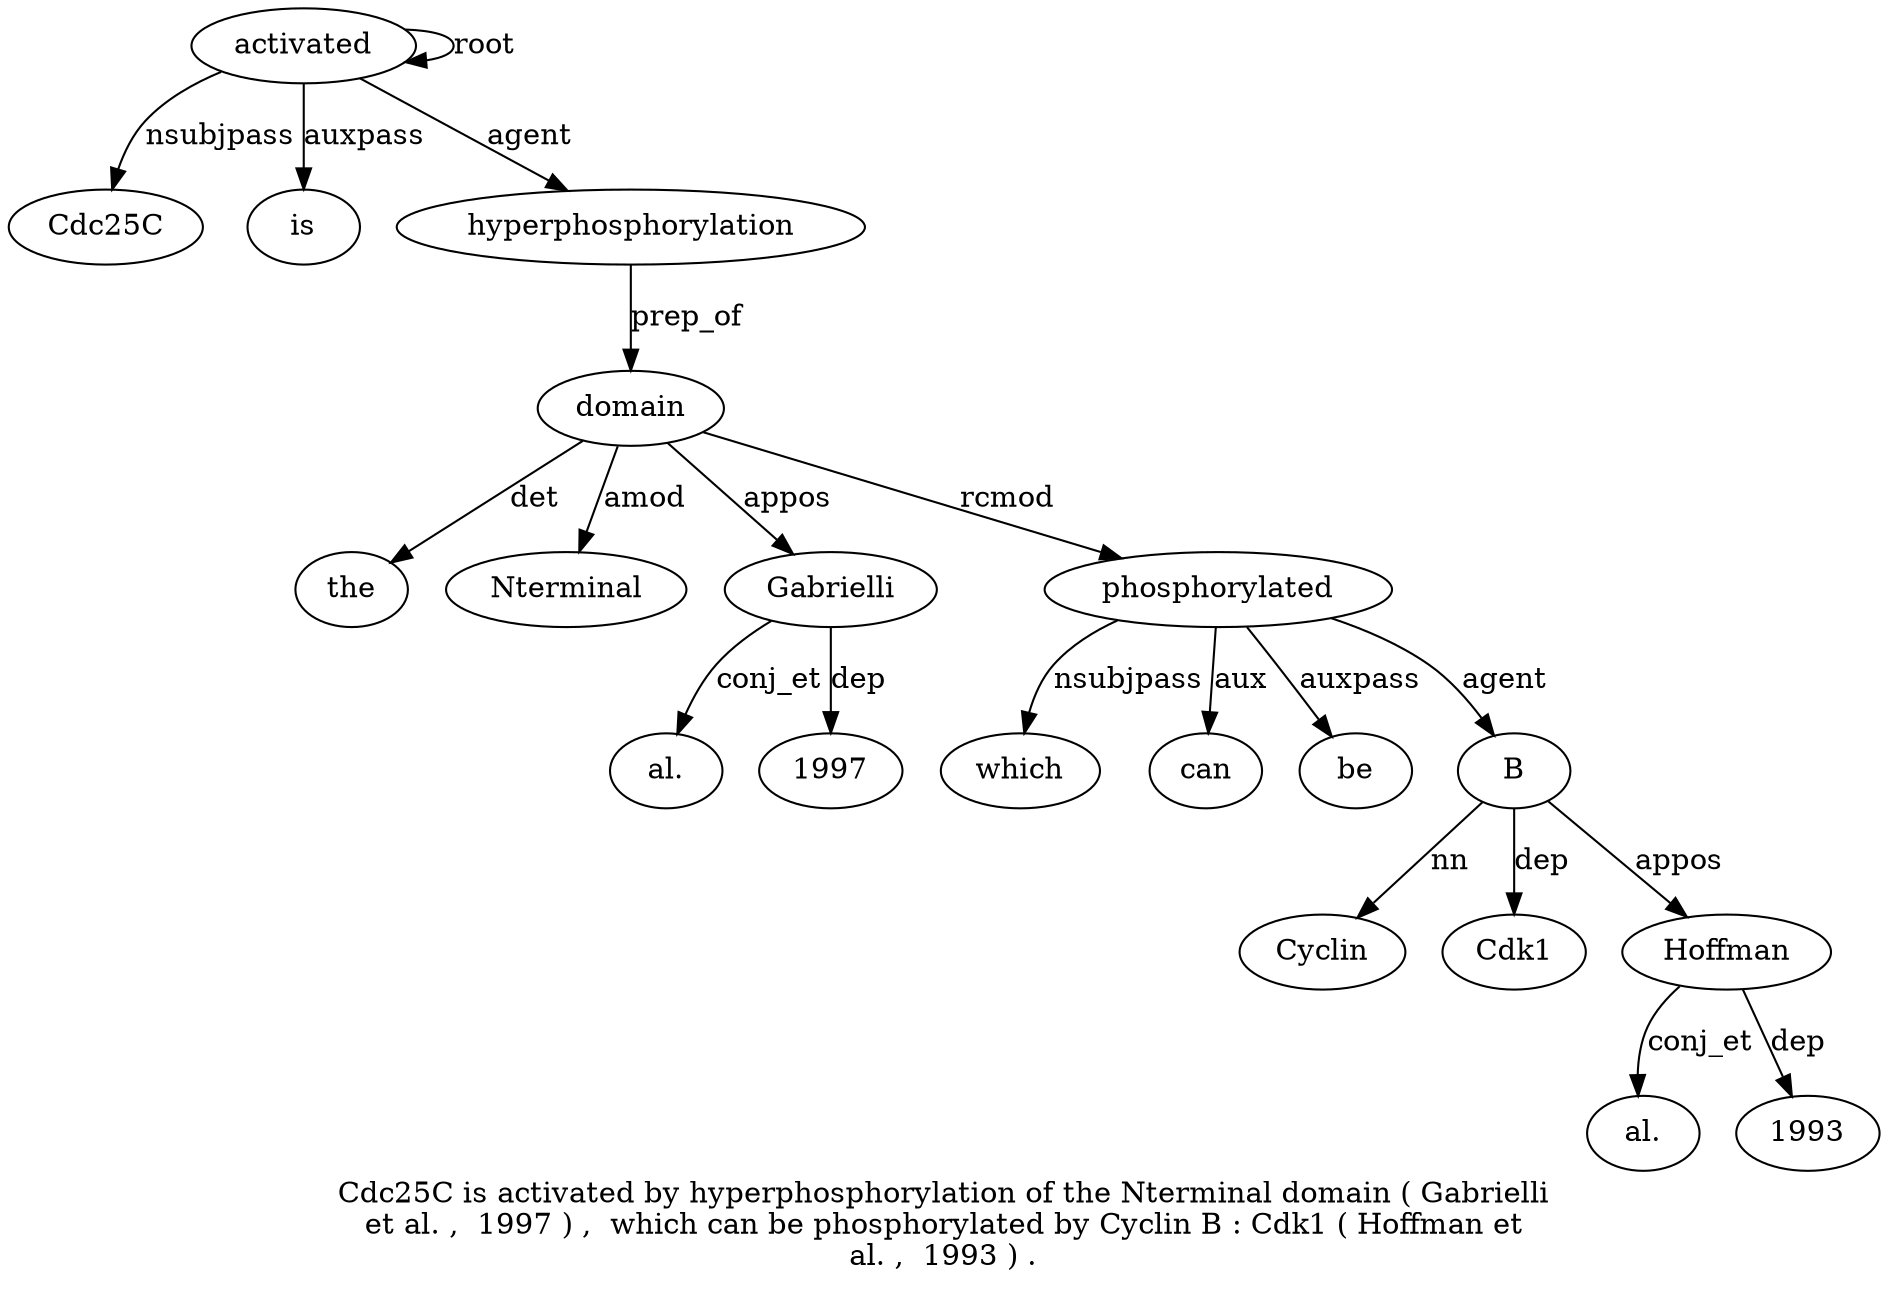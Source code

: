 digraph "Cdc25C is activated by hyperphosphorylation of the Nterminal domain ( Gabrielli et al. ,  1997 ) ,  which can be phosphorylated by Cyclin B : Cdk1 ( Hoffman et al. ,  1993 ) ." {
label="Cdc25C is activated by hyperphosphorylation of the Nterminal domain ( Gabrielli
et al. ,  1997 ) ,  which can be phosphorylated by Cyclin B : Cdk1 ( Hoffman et
al. ,  1993 ) .";
activated3 [style=filled, fillcolor=white, label=activated];
Cdc25C1 [style=filled, fillcolor=white, label=Cdc25C];
activated3 -> Cdc25C1  [label=nsubjpass];
is2 [style=filled, fillcolor=white, label=is];
activated3 -> is2  [label=auxpass];
activated3 -> activated3  [label=root];
hyperphosphorylation5 [style=filled, fillcolor=white, label=hyperphosphorylation];
activated3 -> hyperphosphorylation5  [label=agent];
domain9 [style=filled, fillcolor=white, label=domain];
the7 [style=filled, fillcolor=white, label=the];
domain9 -> the7  [label=det];
Nterminal8 [style=filled, fillcolor=white, label=Nterminal];
domain9 -> Nterminal8  [label=amod];
hyperphosphorylation5 -> domain9  [label=prep_of];
Gabrielli11 [style=filled, fillcolor=white, label=Gabrielli];
domain9 -> Gabrielli11  [label=appos];
"al.13" [style=filled, fillcolor=white, label="al."];
Gabrielli11 -> "al.13"  [label=conj_et];
199715 [style=filled, fillcolor=white, label=1997];
Gabrielli11 -> 199715  [label=dep];
phosphorylated21 [style=filled, fillcolor=white, label=phosphorylated];
which18 [style=filled, fillcolor=white, label=which];
phosphorylated21 -> which18  [label=nsubjpass];
can19 [style=filled, fillcolor=white, label=can];
phosphorylated21 -> can19  [label=aux];
be20 [style=filled, fillcolor=white, label=be];
phosphorylated21 -> be20  [label=auxpass];
domain9 -> phosphorylated21  [label=rcmod];
B24 [style=filled, fillcolor=white, label=B];
Cyclin23 [style=filled, fillcolor=white, label=Cyclin];
B24 -> Cyclin23  [label=nn];
phosphorylated21 -> B24  [label=agent];
Cdk126 [style=filled, fillcolor=white, label=Cdk1];
B24 -> Cdk126  [label=dep];
Hoffman28 [style=filled, fillcolor=white, label=Hoffman];
B24 -> Hoffman28  [label=appos];
"al.30" [style=filled, fillcolor=white, label="al."];
Hoffman28 -> "al.30"  [label=conj_et];
199332 [style=filled, fillcolor=white, label=1993];
Hoffman28 -> 199332  [label=dep];
}
